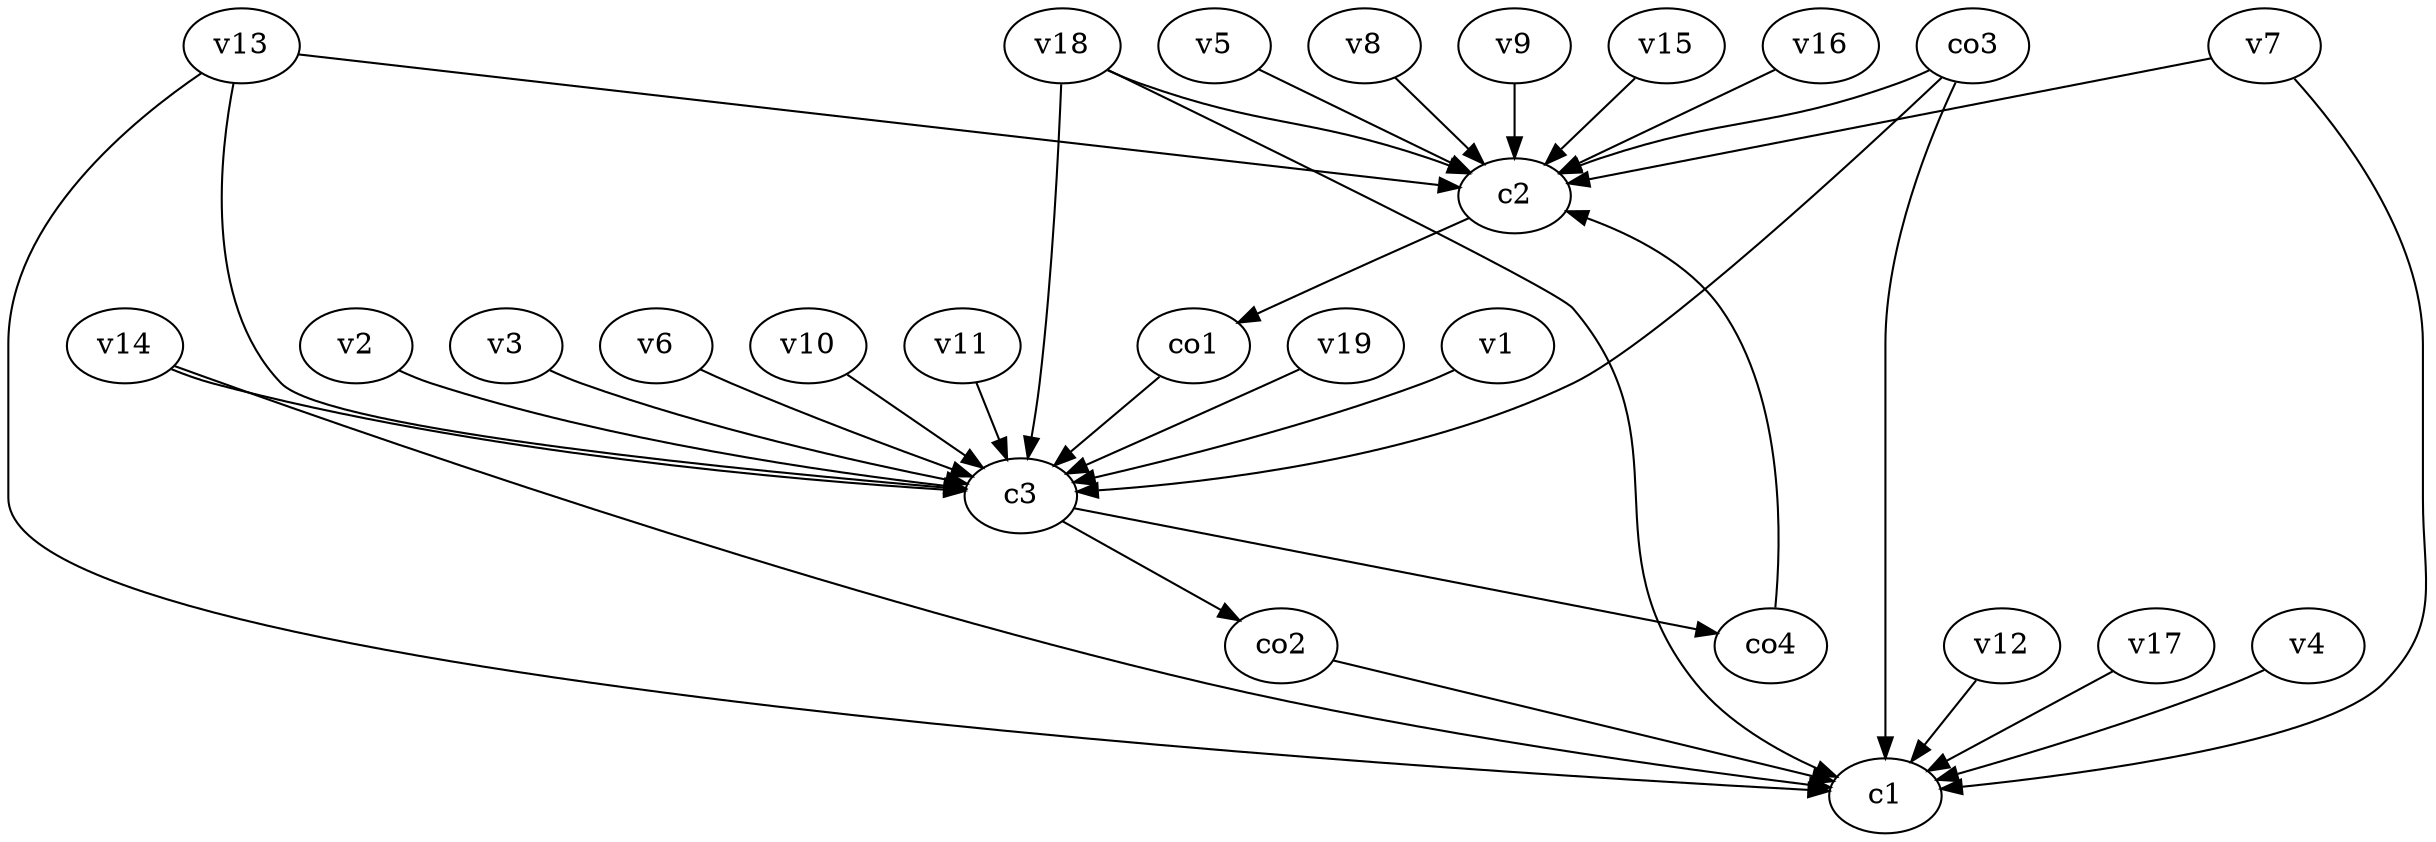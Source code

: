 strict digraph  {
c1;
c2;
c3;
v1;
v2;
v3;
v4;
v5;
v6;
v7;
v8;
v9;
v10;
v11;
v12;
v13;
v14;
v15;
v16;
v17;
v18;
v19;
co1;
co2;
co3;
co4;
c2 -> co1  [weight=1];
c3 -> co4  [weight=1];
c3 -> co2  [weight=1];
v1 -> c3  [weight=1];
v2 -> c3  [weight=1];
v3 -> c3  [weight=1];
v4 -> c1  [weight=1];
v5 -> c2  [weight=1];
v6 -> c3  [weight=1];
v7 -> c2  [weight=1];
v7 -> c1  [weight=1];
v8 -> c2  [weight=1];
v9 -> c2  [weight=1];
v10 -> c3  [weight=1];
v11 -> c3  [weight=1];
v12 -> c1  [weight=1];
v13 -> c2  [weight=1];
v13 -> c3  [weight=1];
v13 -> c1  [weight=1];
v14 -> c3  [weight=1];
v14 -> c1  [weight=1];
v15 -> c2  [weight=1];
v16 -> c2  [weight=1];
v17 -> c1  [weight=1];
v18 -> c2  [weight=1];
v18 -> c1  [weight=1];
v18 -> c3  [weight=1];
v19 -> c3  [weight=1];
co1 -> c3  [weight=1];
co2 -> c1  [weight=1];
co3 -> c3  [weight=1];
co3 -> c1  [weight=1];
co3 -> c2  [weight=1];
co4 -> c2  [weight=1];
}
